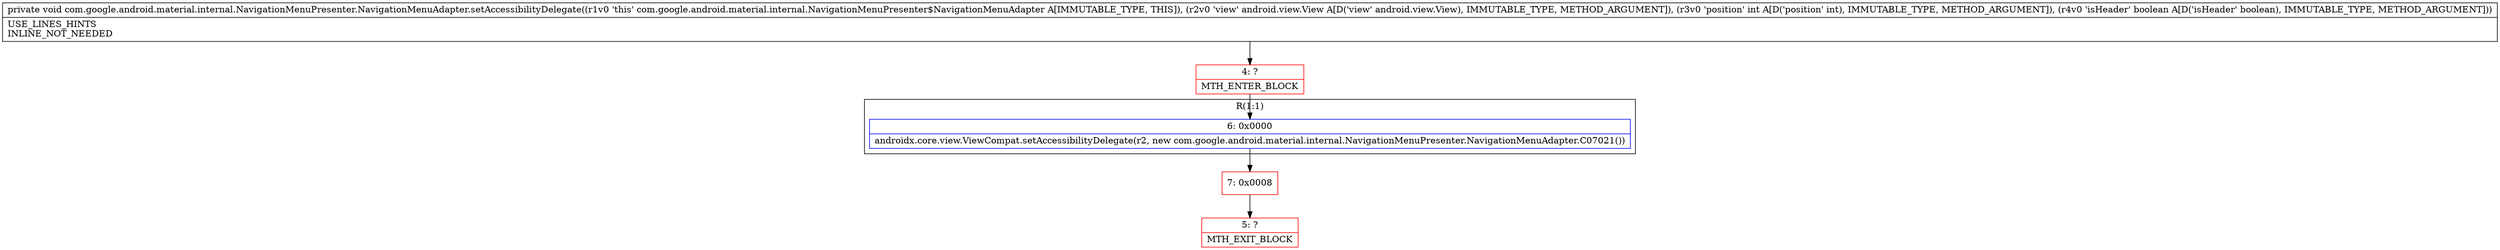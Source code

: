 digraph "CFG forcom.google.android.material.internal.NavigationMenuPresenter.NavigationMenuAdapter.setAccessibilityDelegate(Landroid\/view\/View;IZ)V" {
subgraph cluster_Region_680008939 {
label = "R(1:1)";
node [shape=record,color=blue];
Node_6 [shape=record,label="{6\:\ 0x0000|androidx.core.view.ViewCompat.setAccessibilityDelegate(r2, new com.google.android.material.internal.NavigationMenuPresenter.NavigationMenuAdapter.C07021())\l}"];
}
Node_4 [shape=record,color=red,label="{4\:\ ?|MTH_ENTER_BLOCK\l}"];
Node_7 [shape=record,color=red,label="{7\:\ 0x0008}"];
Node_5 [shape=record,color=red,label="{5\:\ ?|MTH_EXIT_BLOCK\l}"];
MethodNode[shape=record,label="{private void com.google.android.material.internal.NavigationMenuPresenter.NavigationMenuAdapter.setAccessibilityDelegate((r1v0 'this' com.google.android.material.internal.NavigationMenuPresenter$NavigationMenuAdapter A[IMMUTABLE_TYPE, THIS]), (r2v0 'view' android.view.View A[D('view' android.view.View), IMMUTABLE_TYPE, METHOD_ARGUMENT]), (r3v0 'position' int A[D('position' int), IMMUTABLE_TYPE, METHOD_ARGUMENT]), (r4v0 'isHeader' boolean A[D('isHeader' boolean), IMMUTABLE_TYPE, METHOD_ARGUMENT]))  | USE_LINES_HINTS\lINLINE_NOT_NEEDED\l}"];
MethodNode -> Node_4;Node_6 -> Node_7;
Node_4 -> Node_6;
Node_7 -> Node_5;
}

